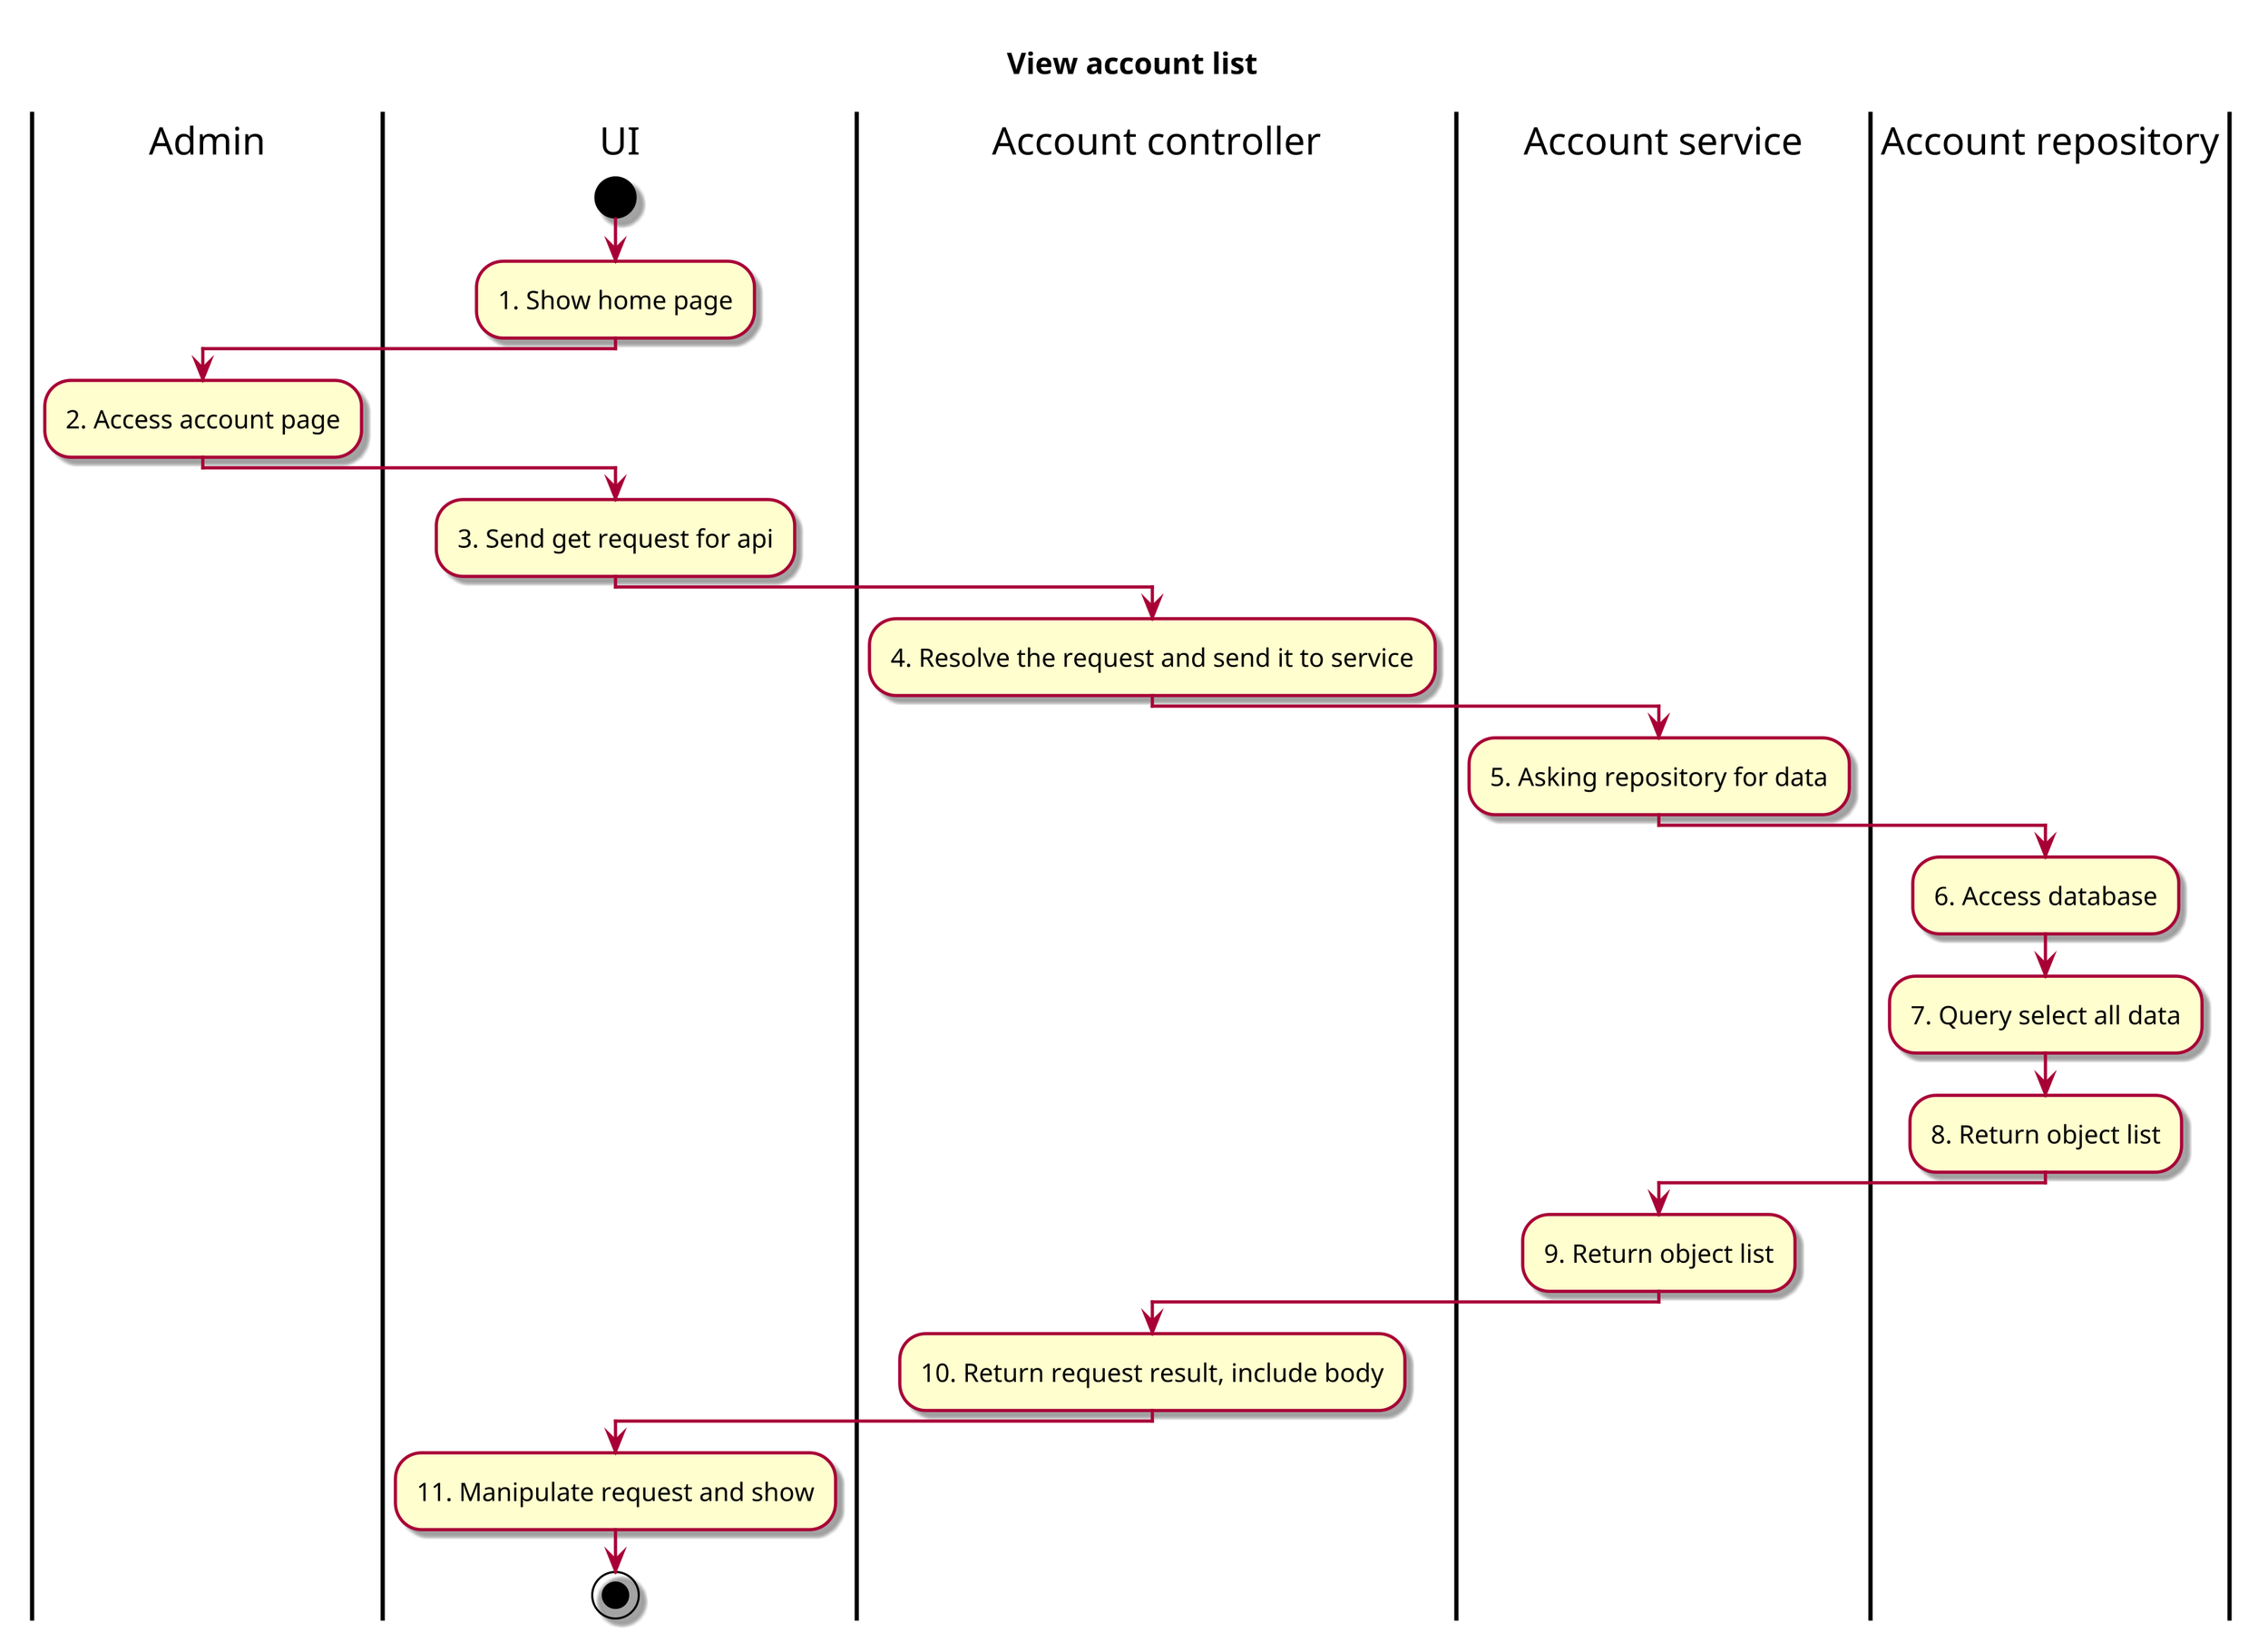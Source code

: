 @startuml ActView account list
skin rose
!pragma useVerticalIf on
scale 3

title "View account list"

|Admin|
|UI|
start
    :1. Show home page;
    |Admin|
    :2. Access account page;
    |UI|
    :3. Send get request for api;
    |Account controller|
    :4. Resolve the request and send it to service;
    |Account service|
    :5. Asking repository for data;
    |Account repository|
    :6. Access database;
    :7. Query select all data;
    :8. Return object list;
    |Account service|
    :9. Return object list;
    |Account controller|
    :10. Return request result, include body;
    |UI|
    :11. Manipulate request and show;
stop




@enduml